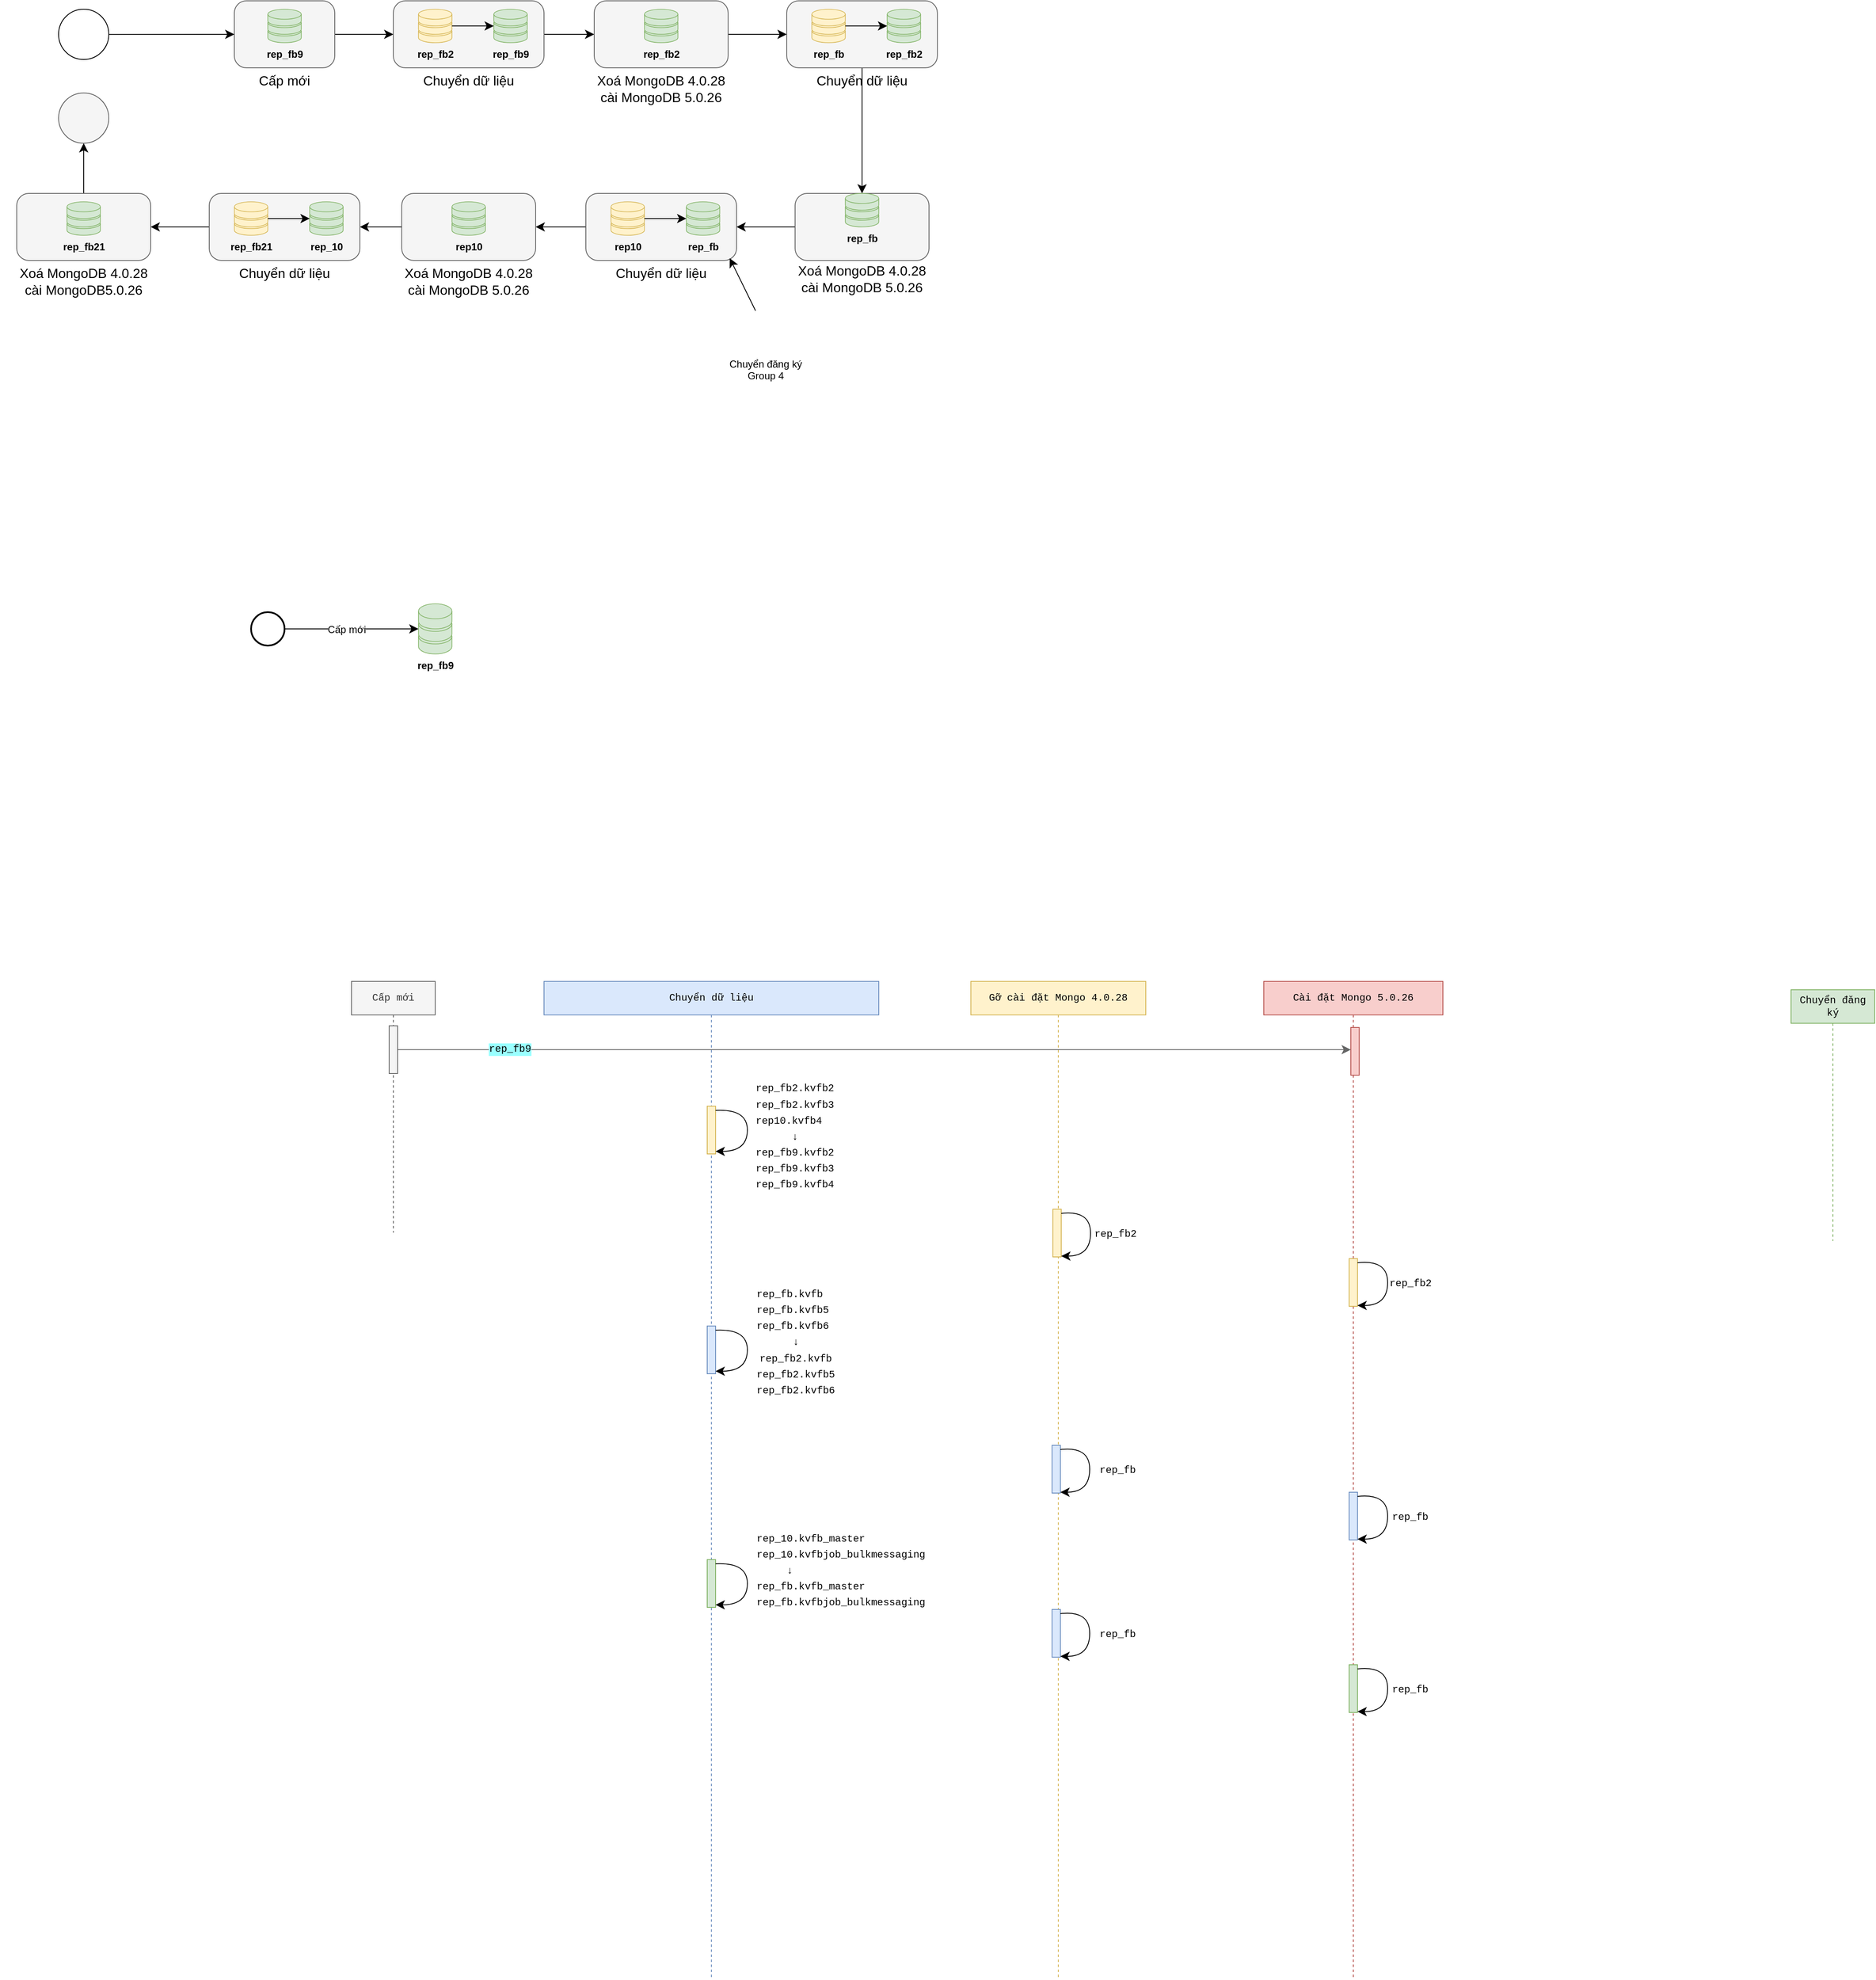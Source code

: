 <mxfile version="24.7.6">
  <diagram name="Page-1" id="ix5Zt33PAQwgsV7Q0Ln3">
    <mxGraphModel dx="3624" dy="2031" grid="1" gridSize="10" guides="1" tooltips="1" connect="1" arrows="1" fold="1" page="0" pageScale="1" pageWidth="850" pageHeight="1100" math="0" shadow="0">
      <root>
        <mxCell id="0" />
        <mxCell id="1" parent="0" />
        <mxCell id="bPqM1AxZNPVaJdWIuvIf-102" style="edgeStyle=none;curved=1;rounded=0;orthogonalLoop=1;jettySize=auto;html=1;fontSize=12;startSize=8;endSize=8;" edge="1" parent="1" source="bPqM1AxZNPVaJdWIuvIf-97" target="bPqM1AxZNPVaJdWIuvIf-99">
          <mxGeometry relative="1" as="geometry" />
        </mxCell>
        <mxCell id="bPqM1AxZNPVaJdWIuvIf-97" value="" style="rounded=1;whiteSpace=wrap;html=1;arcSize=18;fillColor=#f5f5f5;fontColor=#333333;strokeColor=#666666;" vertex="1" parent="1">
          <mxGeometry x="-1470" y="-1060" width="120" height="80" as="geometry" />
        </mxCell>
        <mxCell id="bPqM1AxZNPVaJdWIuvIf-3" value="Cấp mới" style="shape=umlLifeline;perimeter=lifelinePerimeter;whiteSpace=wrap;html=1;container=1;dropTarget=0;collapsible=0;recursiveResize=0;outlineConnect=0;portConstraint=eastwest;newEdgeStyle={&quot;edgeStyle&quot;:&quot;elbowEdgeStyle&quot;,&quot;elbow&quot;:&quot;vertical&quot;,&quot;curved&quot;:0,&quot;rounded&quot;:0};fillColor=#f5f5f5;fontColor=#333333;strokeColor=#666666;fontFamily=Courier New;" vertex="1" parent="1">
          <mxGeometry x="-1330" y="111" width="100" height="300" as="geometry" />
        </mxCell>
        <mxCell id="bPqM1AxZNPVaJdWIuvIf-35" value="" style="html=1;points=[[0,0,0,0,5],[0,1,0,0,-5],[1,0,0,0,5],[1,1,0,0,-5]];perimeter=orthogonalPerimeter;outlineConnect=0;targetShapes=umlLifeline;portConstraint=eastwest;newEdgeStyle={&quot;curved&quot;:0,&quot;rounded&quot;:0};fillColor=#f5f5f5;fontColor=#333333;strokeColor=#666666;fontFamily=Courier New;" vertex="1" parent="bPqM1AxZNPVaJdWIuvIf-3">
          <mxGeometry x="45" y="53" width="10" height="57" as="geometry" />
        </mxCell>
        <mxCell id="bPqM1AxZNPVaJdWIuvIf-4" value="Chuyển dữ liệu" style="shape=umlLifeline;perimeter=lifelinePerimeter;whiteSpace=wrap;html=1;container=1;dropTarget=0;collapsible=0;recursiveResize=0;outlineConnect=0;portConstraint=eastwest;newEdgeStyle={&quot;edgeStyle&quot;:&quot;elbowEdgeStyle&quot;,&quot;elbow&quot;:&quot;vertical&quot;,&quot;curved&quot;:0,&quot;rounded&quot;:0};fillColor=#dae8fc;strokeColor=#6c8ebf;fontFamily=Courier New;" vertex="1" parent="1">
          <mxGeometry x="-1100" y="111" width="400" height="1189" as="geometry" />
        </mxCell>
        <mxCell id="bPqM1AxZNPVaJdWIuvIf-37" value="" style="html=1;points=[[0,0,0,0,5],[0,1,0,0,-5],[1,0,0,0,5],[1,1,0,0,-5]];perimeter=orthogonalPerimeter;outlineConnect=0;targetShapes=umlLifeline;portConstraint=eastwest;newEdgeStyle={&quot;curved&quot;:0,&quot;rounded&quot;:0};fillColor=#fff2cc;strokeColor=#d6b656;fontFamily=Courier New;" vertex="1" parent="bPqM1AxZNPVaJdWIuvIf-4">
          <mxGeometry x="195" y="149" width="10" height="57" as="geometry" />
        </mxCell>
        <mxCell id="bPqM1AxZNPVaJdWIuvIf-38" value="" style="endArrow=classic;html=1;rounded=0;fontSize=12;startSize=8;endSize=8;curved=1;exitX=1;exitY=0;exitDx=0;exitDy=5;exitPerimeter=0;fontFamily=Courier New;" edge="1" parent="bPqM1AxZNPVaJdWIuvIf-4" source="bPqM1AxZNPVaJdWIuvIf-37" target="bPqM1AxZNPVaJdWIuvIf-37">
          <mxGeometry width="50" height="50" relative="1" as="geometry">
            <mxPoint x="283" y="233" as="sourcePoint" />
            <mxPoint x="333" y="183" as="targetPoint" />
            <Array as="points">
              <mxPoint x="243" y="203" />
            </Array>
          </mxGeometry>
        </mxCell>
        <mxCell id="bPqM1AxZNPVaJdWIuvIf-20" value="&lt;font style=&quot;font-size: 12px;&quot;&gt;rep_fb2.kvfb2 rep_fb2.kvfb3&lt;/font&gt;&lt;div&gt;&lt;font style=&quot;font-size: 12px;&quot;&gt;rep10.kvfb4&lt;/font&gt;&lt;/div&gt;&lt;div style=&quot;text-align: center;&quot;&gt;&lt;font style=&quot;&quot;&gt;&lt;span style=&quot;font-size: 12px;&quot;&gt;↓&lt;/span&gt;&lt;br&gt;&lt;/font&gt;&lt;/div&gt;&lt;div style=&quot;text-align: center;&quot;&gt;&lt;span style=&quot;font-size: 12px;&quot;&gt;rep_fb9.kvfb2&lt;br&gt;rep_fb9.kvfb3&lt;br&gt;rep_fb9.kvfb4&lt;/span&gt;&lt;/div&gt;" style="text;html=1;align=left;verticalAlign=middle;whiteSpace=wrap;rounded=0;fontSize=16;fontFamily=Courier New;" vertex="1" parent="bPqM1AxZNPVaJdWIuvIf-4">
          <mxGeometry x="251.25" y="139" width="76.5" height="92" as="geometry" />
        </mxCell>
        <mxCell id="bPqM1AxZNPVaJdWIuvIf-43" value="" style="html=1;points=[[0,0,0,0,5],[0,1,0,0,-5],[1,0,0,0,5],[1,1,0,0,-5]];perimeter=orthogonalPerimeter;outlineConnect=0;targetShapes=umlLifeline;portConstraint=eastwest;newEdgeStyle={&quot;curved&quot;:0,&quot;rounded&quot;:0};fillColor=#dae8fc;strokeColor=#6c8ebf;fontFamily=Courier New;" vertex="1" parent="bPqM1AxZNPVaJdWIuvIf-4">
          <mxGeometry x="195" y="411.5" width="10" height="57" as="geometry" />
        </mxCell>
        <mxCell id="bPqM1AxZNPVaJdWIuvIf-44" value="" style="endArrow=classic;html=1;rounded=0;fontSize=12;startSize=8;endSize=8;curved=1;exitX=1;exitY=0;exitDx=0;exitDy=5;exitPerimeter=0;fontFamily=Courier New;" edge="1" parent="bPqM1AxZNPVaJdWIuvIf-4" source="bPqM1AxZNPVaJdWIuvIf-43" target="bPqM1AxZNPVaJdWIuvIf-43">
          <mxGeometry width="50" height="50" relative="1" as="geometry">
            <mxPoint x="283" y="495.5" as="sourcePoint" />
            <mxPoint x="333" y="445.5" as="targetPoint" />
            <Array as="points">
              <mxPoint x="243" y="465.5" />
            </Array>
          </mxGeometry>
        </mxCell>
        <mxCell id="bPqM1AxZNPVaJdWIuvIf-47" value="&lt;font style=&quot;font-size: 12px;&quot;&gt;rep_fb.kvfb rep_fb.kvfb5&lt;/font&gt;&lt;div&gt;&lt;font style=&quot;font-size: 12px;&quot;&gt;rep_fb.kvfb6&lt;/font&gt;&lt;/div&gt;&lt;div style=&quot;text-align: center;&quot;&gt;&lt;font style=&quot;&quot;&gt;&lt;span style=&quot;font-size: 12px;&quot;&gt;↓&lt;/span&gt;&lt;br&gt;&lt;/font&gt;&lt;/div&gt;&lt;div style=&quot;text-align: center;&quot;&gt;&lt;span style=&quot;font-size: 12px;&quot;&gt;rep_fb2.kvfb&lt;/span&gt;&lt;/div&gt;&lt;div style=&quot;text-align: center;&quot;&gt;&lt;span style=&quot;font-size: 12px;&quot;&gt;rep_fb2.kvfb5&lt;/span&gt;&lt;/div&gt;&lt;div style=&quot;text-align: center;&quot;&gt;&lt;span style=&quot;font-size: 12px;&quot;&gt;rep_fb2.kvfb6&lt;br&gt;&lt;br&gt;&lt;/span&gt;&lt;/div&gt;" style="text;html=1;align=left;verticalAlign=middle;whiteSpace=wrap;rounded=0;fontSize=16;fontFamily=Courier New;" vertex="1" parent="bPqM1AxZNPVaJdWIuvIf-4">
          <mxGeometry x="252" y="394" width="76.5" height="92" as="geometry" />
        </mxCell>
        <mxCell id="bPqM1AxZNPVaJdWIuvIf-54" value="" style="html=1;points=[[0,0,0,0,5],[0,1,0,0,-5],[1,0,0,0,5],[1,1,0,0,-5]];perimeter=orthogonalPerimeter;outlineConnect=0;targetShapes=umlLifeline;portConstraint=eastwest;newEdgeStyle={&quot;curved&quot;:0,&quot;rounded&quot;:0};fillColor=#d5e8d4;strokeColor=#82b366;fontFamily=Courier New;" vertex="1" parent="bPqM1AxZNPVaJdWIuvIf-4">
          <mxGeometry x="195" y="690.5" width="10" height="57" as="geometry" />
        </mxCell>
        <mxCell id="bPqM1AxZNPVaJdWIuvIf-55" value="" style="endArrow=classic;html=1;rounded=0;fontSize=12;startSize=8;endSize=8;curved=1;exitX=1;exitY=0;exitDx=0;exitDy=5;exitPerimeter=0;fontFamily=Courier New;" edge="1" parent="bPqM1AxZNPVaJdWIuvIf-4" source="bPqM1AxZNPVaJdWIuvIf-54" target="bPqM1AxZNPVaJdWIuvIf-54">
          <mxGeometry width="50" height="50" relative="1" as="geometry">
            <mxPoint x="283" y="774.5" as="sourcePoint" />
            <mxPoint x="333" y="724.5" as="targetPoint" />
            <Array as="points">
              <mxPoint x="243" y="744.5" />
            </Array>
          </mxGeometry>
        </mxCell>
        <mxCell id="bPqM1AxZNPVaJdWIuvIf-56" value="&lt;font style=&quot;font-size: 12px;&quot;&gt;rep_10.kvfb_master rep_10.kvfbjob_bulkmessaging&lt;/font&gt;&lt;div&gt;&lt;font style=&quot;font-size: 12px;&quot;&gt;&lt;span style=&quot;background-color: initial;&quot;&gt;&amp;nbsp; &amp;nbsp; &amp;nbsp;↓&lt;/span&gt;&lt;br&gt;&lt;/font&gt;&lt;span style=&quot;font-size: 12px;&quot;&gt;rep_fb.kvfb_master rep_fb.kvfbjob_bulkmessaging&lt;/span&gt;&lt;/div&gt;" style="text;html=1;align=left;verticalAlign=middle;whiteSpace=wrap;rounded=0;fontSize=16;fontFamily=Courier New;" vertex="1" parent="bPqM1AxZNPVaJdWIuvIf-4">
          <mxGeometry x="252" y="640" width="231" height="125" as="geometry" />
        </mxCell>
        <mxCell id="bPqM1AxZNPVaJdWIuvIf-12" value="Cài đặt Mongo 5.0.26" style="shape=umlLifeline;perimeter=lifelinePerimeter;whiteSpace=wrap;html=1;container=1;dropTarget=0;collapsible=0;recursiveResize=0;outlineConnect=0;portConstraint=eastwest;newEdgeStyle={&quot;edgeStyle&quot;:&quot;elbowEdgeStyle&quot;,&quot;elbow&quot;:&quot;vertical&quot;,&quot;curved&quot;:0,&quot;rounded&quot;:0};fillColor=#f8cecc;strokeColor=#b85450;fontFamily=Courier New;" vertex="1" parent="1">
          <mxGeometry x="-240" y="111" width="214" height="1189" as="geometry" />
        </mxCell>
        <mxCell id="bPqM1AxZNPVaJdWIuvIf-36" value="" style="html=1;points=[[0,0,0,0,5],[0,1,0,0,-5],[1,0,0,0,5],[1,1,0,0,-5]];perimeter=orthogonalPerimeter;outlineConnect=0;targetShapes=umlLifeline;portConstraint=eastwest;newEdgeStyle={&quot;curved&quot;:0,&quot;rounded&quot;:0};fillColor=#f8cecc;strokeColor=#b85450;fontFamily=Courier New;" vertex="1" parent="bPqM1AxZNPVaJdWIuvIf-12">
          <mxGeometry x="104" y="55" width="10" height="57" as="geometry" />
        </mxCell>
        <mxCell id="bPqM1AxZNPVaJdWIuvIf-41" value="" style="html=1;points=[[0,0,0,0,5],[0,1,0,0,-5],[1,0,0,0,5],[1,1,0,0,-5]];perimeter=orthogonalPerimeter;outlineConnect=0;targetShapes=umlLifeline;portConstraint=eastwest;newEdgeStyle={&quot;curved&quot;:0,&quot;rounded&quot;:0};fillColor=#fff2cc;strokeColor=#d6b656;fontFamily=Courier New;" vertex="1" parent="bPqM1AxZNPVaJdWIuvIf-12">
          <mxGeometry x="102" y="331" width="10" height="57" as="geometry" />
        </mxCell>
        <mxCell id="bPqM1AxZNPVaJdWIuvIf-42" value="" style="endArrow=classic;html=1;rounded=0;fontSize=12;startSize=8;endSize=8;curved=1;exitX=1;exitY=0;exitDx=0;exitDy=5;exitPerimeter=0;fontFamily=Courier New;" edge="1" parent="bPqM1AxZNPVaJdWIuvIf-12" source="bPqM1AxZNPVaJdWIuvIf-41" target="bPqM1AxZNPVaJdWIuvIf-41">
          <mxGeometry width="50" height="50" relative="1" as="geometry">
            <mxPoint x="226" y="426.5" as="sourcePoint" />
            <mxPoint x="276" y="376.5" as="targetPoint" />
            <Array as="points">
              <mxPoint x="148" y="387" />
            </Array>
          </mxGeometry>
        </mxCell>
        <mxCell id="bPqM1AxZNPVaJdWIuvIf-27" value="&lt;font style=&quot;font-size: 12px;&quot;&gt;rep_fb2&lt;span style=&quot;color: rgba(0, 0, 0, 0); font-size: 0px; text-align: start; text-wrap: nowrap;&quot;&gt;%3CmxGraphModel%3E%3Croot%3E%3CmxCell%20id%3D%220%22%2F%3E%3CmxCell%20id%3D%221%22%20parent%3D%220%22%2F%3E%3CmxCell%20id%3D%222%22%20value%3D%22G%E1%BB%A1%20c%C3%A0i%20%C4%91%E1%BA%B7t%20Mongo%204.0.28%22%20style%3D%22shape%3DumlLifeline%3Bperimeter%3DlifelinePerimeter%3BwhiteSpace%3Dwrap%3Bhtml%3D1%3Bcontainer%3D1%3BdropTarget%3D0%3Bcollapsible%3D0%3BrecursiveResize%3D0%3BoutlineConnect%3D0%3BportConstraint%3Deastwest%3BnewEdgeStyle%3D%7B%26quot%3BedgeStyle%26quot%3B%3A%26quot%3BelbowEdgeStyle%26quot%3B%2C%26quot%3Belbow%26quot%3B%3A%26quot%3Bvertical%26quot%3B%2C%26quot%3Bcurved%26quot%3B%3A0%2C%26quot%3Brounded%26quot%3B%3A0%7D%3B%22%20vertex%3D%221%22%20parent%3D%221%22%3E%3CmxGeometry%20x%3D%22-703%22%20y%3D%22115%22%20width%3D%22100%22%20height%3D%22300%22%20as%3D%22geometry%22%2F%3E%3C%2FmxCell%3E%3C%2Froot%3E%3C%2FmxGraphModel%3E&lt;/span&gt;&amp;nbsp;&lt;/font&gt;" style="text;html=1;align=center;verticalAlign=middle;whiteSpace=wrap;rounded=0;fontSize=16;fontFamily=Courier New;" vertex="1" parent="bPqM1AxZNPVaJdWIuvIf-12">
          <mxGeometry x="152" y="344.5" width="54" height="30" as="geometry" />
        </mxCell>
        <mxCell id="bPqM1AxZNPVaJdWIuvIf-51" value="" style="html=1;points=[[0,0,0,0,5],[0,1,0,0,-5],[1,0,0,0,5],[1,1,0,0,-5]];perimeter=orthogonalPerimeter;outlineConnect=0;targetShapes=umlLifeline;portConstraint=eastwest;newEdgeStyle={&quot;curved&quot;:0,&quot;rounded&quot;:0};fillColor=#dae8fc;strokeColor=#6c8ebf;fontFamily=Courier New;" vertex="1" parent="bPqM1AxZNPVaJdWIuvIf-12">
          <mxGeometry x="102" y="610" width="10" height="57" as="geometry" />
        </mxCell>
        <mxCell id="bPqM1AxZNPVaJdWIuvIf-52" value="" style="endArrow=classic;html=1;rounded=0;fontSize=12;startSize=8;endSize=8;curved=1;exitX=1;exitY=0;exitDx=0;exitDy=5;exitPerimeter=0;fontFamily=Courier New;" edge="1" parent="bPqM1AxZNPVaJdWIuvIf-12" source="bPqM1AxZNPVaJdWIuvIf-51" target="bPqM1AxZNPVaJdWIuvIf-51">
          <mxGeometry width="50" height="50" relative="1" as="geometry">
            <mxPoint x="226" y="705.5" as="sourcePoint" />
            <mxPoint x="276" y="655.5" as="targetPoint" />
            <Array as="points">
              <mxPoint x="148" y="666" />
            </Array>
          </mxGeometry>
        </mxCell>
        <mxCell id="bPqM1AxZNPVaJdWIuvIf-53" value="&lt;font style=&quot;font-size: 12px;&quot;&gt;rep_fb&lt;span style=&quot;color: rgba(0, 0, 0, 0); font-size: 0px; text-align: start; text-wrap: nowrap;&quot;&gt;%3CmxGraphModel%3E%3Croot%3E%3CmxCell%20id%3D%220%22%2F%3E%3CmxCell%20id%3D%221%22%20parent%3D%220%22%2F%3E%3CmxCell%20id%3D%222%22%20value%3D%22G%E1%BB%A1%20c%C3%A0i%20%C4%91%E1%BA%B7t%20Mongo%204.0.28%22%20style%3D%22shape%3DumlLifeline%3Bperimeter%3DlifelinePerimeter%3BwhiteSpace%3Dwrap%3Bhtml%3D1%3Bcontainer%3D1%3BdropTarget%3D0%3Bcollapsible%3D0%3BrecursiveResize%3D0%3BoutlineConnect%3D0%3BportConstraint%3Deastwest%3BnewEdgeStyle%3D%7B%26quot%3BedgeStyle%26quot%3B%3A%26quot%3BelbowEdgeStyle%26quot%3B%2C%26quot%3Belbow%26quot%3B%3A%26quot%3Bvertical%26quot%3B%2C%26quot%3Bcurved%26quot%3B%3A0%2C%26quot%3Brounded%26quot%3B%3A0%7D%3B%22%20vertex%3D%221%22%20parent%3D%221%22%3E%3CmxGeometry%20x%3D%22-703%22%20y%3D%22115%22%20width%3D%22100%22%20height%3D%22300%22%20as%3D%22geometry%22%2F%3E%3C%2FmxCell%3E%3C%2Froot%3E%3C%2FmxGraphModel%&lt;/span&gt;&lt;/font&gt;" style="text;html=1;align=center;verticalAlign=middle;whiteSpace=wrap;rounded=0;fontSize=16;fontFamily=Courier New;" vertex="1" parent="bPqM1AxZNPVaJdWIuvIf-12">
          <mxGeometry x="148" y="623.5" width="54" height="30" as="geometry" />
        </mxCell>
        <mxCell id="bPqM1AxZNPVaJdWIuvIf-57" value="" style="html=1;points=[[0,0,0,0,5],[0,1,0,0,-5],[1,0,0,0,5],[1,1,0,0,-5]];perimeter=orthogonalPerimeter;outlineConnect=0;targetShapes=umlLifeline;portConstraint=eastwest;newEdgeStyle={&quot;curved&quot;:0,&quot;rounded&quot;:0};fillColor=#d5e8d4;strokeColor=#82b366;fontFamily=Courier New;" vertex="1" parent="bPqM1AxZNPVaJdWIuvIf-12">
          <mxGeometry x="102" y="816" width="10" height="57" as="geometry" />
        </mxCell>
        <mxCell id="bPqM1AxZNPVaJdWIuvIf-58" value="" style="endArrow=classic;html=1;rounded=0;fontSize=12;startSize=8;endSize=8;curved=1;exitX=1;exitY=0;exitDx=0;exitDy=5;exitPerimeter=0;fontFamily=Courier New;" edge="1" parent="bPqM1AxZNPVaJdWIuvIf-12" source="bPqM1AxZNPVaJdWIuvIf-57" target="bPqM1AxZNPVaJdWIuvIf-57">
          <mxGeometry width="50" height="50" relative="1" as="geometry">
            <mxPoint x="226" y="911.5" as="sourcePoint" />
            <mxPoint x="276" y="861.5" as="targetPoint" />
            <Array as="points">
              <mxPoint x="148" y="872" />
            </Array>
          </mxGeometry>
        </mxCell>
        <mxCell id="bPqM1AxZNPVaJdWIuvIf-59" value="&lt;font style=&quot;font-size: 12px;&quot;&gt;rep_fb&lt;span style=&quot;color: rgba(0, 0, 0, 0); font-size: 0px; text-align: start; text-wrap: nowrap;&quot;&gt;%3CmxGraphModel%3E%3Croot%3E%3CmxCell%20id%3D%220%22%2F%3E%3CmxCell%20id%3D%221%22%20parent%3D%220%22%2F%3E%3CmxCell%20id%3D%222%22%20value%3D%22G%E1%BB%A1%20c%C3%A0i%20%C4%91%E1%BA%B7t%20Mongo%204.0.28%22%20style%3D%22shape%3DumlLifeline%3Bperimeter%3DlifelinePerimeter%3BwhiteSpace%3Dwrap%3Bhtml%3D1%3Bcontainer%3D1%3BdropTarget%3D0%3Bcollapsible%3D0%3BrecursiveResize%3D0%3BoutlineConnect%3D0%3BportConstraint%3Deastwest%3BnewEdgeStyle%3D%7B%26quot%3BedgeStyle%26quot%3B%3A%26quot%3BelbowEdgeStyle%26quot%3B%2C%26quot%3Belbow%26quot%3B%3A%26quot%3Bvertical%26quot%3B%2C%26quot%3Bcurved%26quot%3B%3A0%2C%26quot%3Brounded%26quot%3B%3A0%7D%3B%22%20vertex%3D%221%22%20parent%3D%221%22%3E%3CmxGeometry%20x%3D%22-703%22%20y%3D%22115%22%20width%3D%22100%22%20height%3D%22300%22%20as%3D%22geometry%22%2F%3E%3C%2FmxCell%3E%3C%2Froot%3E%3C%2FmxGraphModel%&lt;/span&gt;&lt;/font&gt;" style="text;html=1;align=center;verticalAlign=middle;whiteSpace=wrap;rounded=0;fontSize=16;fontFamily=Courier New;" vertex="1" parent="bPqM1AxZNPVaJdWIuvIf-12">
          <mxGeometry x="148" y="829.5" width="54" height="30" as="geometry" />
        </mxCell>
        <mxCell id="bPqM1AxZNPVaJdWIuvIf-13" value="Gỡ cài đặt Mongo 4.0.28" style="shape=umlLifeline;perimeter=lifelinePerimeter;whiteSpace=wrap;html=1;container=1;dropTarget=0;collapsible=0;recursiveResize=0;outlineConnect=0;portConstraint=eastwest;newEdgeStyle={&quot;edgeStyle&quot;:&quot;elbowEdgeStyle&quot;,&quot;elbow&quot;:&quot;vertical&quot;,&quot;curved&quot;:0,&quot;rounded&quot;:0};fillColor=#fff2cc;strokeColor=#d6b656;fontFamily=Courier New;" vertex="1" parent="1">
          <mxGeometry x="-590" y="111" width="209" height="1191" as="geometry" />
        </mxCell>
        <mxCell id="bPqM1AxZNPVaJdWIuvIf-39" value="" style="html=1;points=[[0,0,0,0,5],[0,1,0,0,-5],[1,0,0,0,5],[1,1,0,0,-5]];perimeter=orthogonalPerimeter;outlineConnect=0;targetShapes=umlLifeline;portConstraint=eastwest;newEdgeStyle={&quot;curved&quot;:0,&quot;rounded&quot;:0};fillColor=#fff2cc;strokeColor=#d6b656;fontFamily=Courier New;" vertex="1" parent="bPqM1AxZNPVaJdWIuvIf-13">
          <mxGeometry x="98" y="272" width="10" height="57" as="geometry" />
        </mxCell>
        <mxCell id="bPqM1AxZNPVaJdWIuvIf-40" value="" style="endArrow=classic;html=1;rounded=0;fontSize=12;startSize=8;endSize=8;curved=1;exitX=1;exitY=0;exitDx=0;exitDy=5;exitPerimeter=0;fontFamily=Courier New;" edge="1" parent="bPqM1AxZNPVaJdWIuvIf-13" source="bPqM1AxZNPVaJdWIuvIf-39" target="bPqM1AxZNPVaJdWIuvIf-39">
          <mxGeometry width="50" height="50" relative="1" as="geometry">
            <mxPoint x="222" y="367.5" as="sourcePoint" />
            <mxPoint x="272" y="317.5" as="targetPoint" />
            <Array as="points">
              <mxPoint x="143" y="328" />
            </Array>
          </mxGeometry>
        </mxCell>
        <mxCell id="bPqM1AxZNPVaJdWIuvIf-24" value="&lt;font style=&quot;font-size: 12px;&quot;&gt;rep_fb2&lt;span style=&quot;color: rgba(0, 0, 0, 0); font-size: 0px; text-align: start; text-wrap: nowrap;&quot;&gt;%3CmxGraphModel%3E%3Croot%3E%3CmxCell%20id%3D%220%22%2F%3E%3CmxCell%20id%3D%221%22%20parent%3D%220%22%2F%3E%3CmxCell%20id%3D%222%22%20value%3D%22G%E1%BB%A1%20c%C3%A0i%20%C4%91%E1%BA%B7t%20Mongo%204.0.28%22%20style%3D%22shape%3DumlLifeline%3Bperimeter%3DlifelinePerimeter%3BwhiteSpace%3Dwrap%3Bhtml%3D1%3Bcontainer%3D1%3BdropTarget%3D0%3Bcollapsible%3D0%3BrecursiveResize%3D0%3BoutlineConnect%3D0%3BportConstraint%3Deastwest%3BnewEdgeStyle%3D%7B%26quot%3BedgeStyle%26quot%3B%3A%26quot%3BelbowEdgeStyle%26quot%3B%2C%26quot%3Belbow%26quot%3B%3A%26quot%3Bvertical%26quot%3B%2C%26quot%3Bcurved%26quot%3B%3A0%2C%26quot%3Brounded%26quot%3B%3A0%7D%3B%22%20vertex%3D%221%22%20parent%3D%221%22%3E%3CmxGeometry%20x%3D%22-703%22%20y%3D%22115%22%20width%3D%22100%22%20height%3D%22300%22%20as%3D%22geometry%22%2F%3E%3C%2FmxCell%3E%3C%2Froot%3E%3C%2FmxGraphModel%3E&lt;/span&gt;&amp;nbsp;&lt;/font&gt;" style="text;html=1;align=center;verticalAlign=middle;whiteSpace=wrap;rounded=0;fontSize=16;fontFamily=Courier New;" vertex="1" parent="bPqM1AxZNPVaJdWIuvIf-13">
          <mxGeometry x="143" y="285.5" width="67" height="30" as="geometry" />
        </mxCell>
        <mxCell id="bPqM1AxZNPVaJdWIuvIf-48" value="" style="html=1;points=[[0,0,0,0,5],[0,1,0,0,-5],[1,0,0,0,5],[1,1,0,0,-5]];perimeter=orthogonalPerimeter;outlineConnect=0;targetShapes=umlLifeline;portConstraint=eastwest;newEdgeStyle={&quot;curved&quot;:0,&quot;rounded&quot;:0};fillColor=#dae8fc;strokeColor=#6c8ebf;fontFamily=Courier New;" vertex="1" parent="bPqM1AxZNPVaJdWIuvIf-13">
          <mxGeometry x="97" y="554" width="10" height="57" as="geometry" />
        </mxCell>
        <mxCell id="bPqM1AxZNPVaJdWIuvIf-49" value="" style="endArrow=classic;html=1;rounded=0;fontSize=12;startSize=8;endSize=8;curved=1;exitX=1;exitY=0;exitDx=0;exitDy=5;exitPerimeter=0;fontFamily=Courier New;" edge="1" parent="bPqM1AxZNPVaJdWIuvIf-13" source="bPqM1AxZNPVaJdWIuvIf-48" target="bPqM1AxZNPVaJdWIuvIf-48">
          <mxGeometry width="50" height="50" relative="1" as="geometry">
            <mxPoint x="221" y="649.5" as="sourcePoint" />
            <mxPoint x="271" y="599.5" as="targetPoint" />
            <Array as="points">
              <mxPoint x="142" y="610" />
            </Array>
          </mxGeometry>
        </mxCell>
        <mxCell id="bPqM1AxZNPVaJdWIuvIf-50" value="&lt;font style=&quot;font-size: 12px;&quot;&gt;rep_fb&lt;span style=&quot;color: rgba(0, 0, 0, 0); font-size: 0px; text-align: start; text-wrap: nowrap;&quot;&gt;%3CmxGraphModel%3E%3Croot%3E%3CmxCell%20id%3D%220%22%2F%3E%3CmxCell%20id%3D%221%22%20parent%3D%220%22%2F%3E%3CmxCell%20id%3D%222%22%20value%3D%22G%E1%BB%A1%20c%C3%A0i%20%C4%91%E1%BA%B7t%20Mongo%204.0.28%22%20style%3D%22shape%3DumlLifeline%3Bperimeter%3DlifelinePerimeter%3BwhiteSpace%3Dwrap%3Bhtml%3D1%3Bcontainer%3D1%3BdropTarget%3D0%3Bcollapsible%3D0%3BrecursiveResize%3D0%3BoutlineConnect%3D0%3BportConstraint%3Deastwest%3BnewEdgeStyle%3D%7B%26quot%3BedgeStyle%26quot%3B%3A%26quot%3BelbowEdgeStyle%26quot%3B%2C%26quot%3Belbow%26quot%3B%3A%26quot%3Bvertical%26quot%3B%2C%26quot%3Bcurved%26quot%3B%3A0%2C%26quot%3Brounded%26quot%3B%3A0%7D%3B%22%20vertex%3D%221%22%20parent%3D%221%22%3E%3CmxGeometry%20x%3D%22-703%22%20y%3D%22115%22%20width%3D%22100%22%20height%3D%22300%22%20as%3D%22geometry%22%2F%3E%3C%2FmxCell%3E%3C%2Froot%3E%3C%2FmxGraphModel%3&lt;/span&gt;&lt;/font&gt;" style="text;html=1;align=center;verticalAlign=middle;whiteSpace=wrap;rounded=0;fontSize=16;fontFamily=Courier New;" vertex="1" parent="bPqM1AxZNPVaJdWIuvIf-13">
          <mxGeometry x="142" y="567.5" width="67" height="30" as="geometry" />
        </mxCell>
        <mxCell id="bPqM1AxZNPVaJdWIuvIf-71" value="" style="html=1;points=[[0,0,0,0,5],[0,1,0,0,-5],[1,0,0,0,5],[1,1,0,0,-5]];perimeter=orthogonalPerimeter;outlineConnect=0;targetShapes=umlLifeline;portConstraint=eastwest;newEdgeStyle={&quot;curved&quot;:0,&quot;rounded&quot;:0};fillColor=#dae8fc;strokeColor=#6c8ebf;fontFamily=Courier New;" vertex="1" parent="bPqM1AxZNPVaJdWIuvIf-13">
          <mxGeometry x="97" y="750" width="10" height="57" as="geometry" />
        </mxCell>
        <mxCell id="bPqM1AxZNPVaJdWIuvIf-72" value="" style="endArrow=classic;html=1;rounded=0;fontSize=12;startSize=8;endSize=8;curved=1;exitX=1;exitY=0;exitDx=0;exitDy=5;exitPerimeter=0;fontFamily=Courier New;" edge="1" parent="bPqM1AxZNPVaJdWIuvIf-13" source="bPqM1AxZNPVaJdWIuvIf-71" target="bPqM1AxZNPVaJdWIuvIf-71">
          <mxGeometry width="50" height="50" relative="1" as="geometry">
            <mxPoint x="221" y="845.5" as="sourcePoint" />
            <mxPoint x="271" y="795.5" as="targetPoint" />
            <Array as="points">
              <mxPoint x="142" y="806" />
            </Array>
          </mxGeometry>
        </mxCell>
        <mxCell id="bPqM1AxZNPVaJdWIuvIf-73" value="&lt;font style=&quot;font-size: 12px;&quot;&gt;rep_fb&lt;span style=&quot;color: rgba(0, 0, 0, 0); font-size: 0px; text-align: start; text-wrap: nowrap;&quot;&gt;%3CmxGraphModel%3E%3Croot%3E%3CmxCell%20id%3D%220%22%2F%3E%3CmxCell%20id%3D%221%22%20parent%3D%220%22%2F%3E%3CmxCell%20id%3D%222%22%20value%3D%22G%E1%BB%A1%20c%C3%A0i%20%C4%91%E1%BA%B7t%20Mongo%204.0.28%22%20style%3D%22shape%3DumlLifeline%3Bperimeter%3DlifelinePerimeter%3BwhiteSpace%3Dwrap%3Bhtml%3D1%3Bcontainer%3D1%3BdropTarget%3D0%3Bcollapsible%3D0%3BrecursiveResize%3D0%3BoutlineConnect%3D0%3BportConstraint%3Deastwest%3BnewEdgeStyle%3D%7B%26quot%3BedgeStyle%26quot%3B%3A%26quot%3BelbowEdgeStyle%26quot%3B%2C%26quot%3Belbow%26quot%3B%3A%26quot%3Bvertical%26quot%3B%2C%26quot%3Bcurved%26quot%3B%3A0%2C%26quot%3Brounded%26quot%3B%3A0%7D%3B%22%20vertex%3D%221%22%20parent%3D%221%22%3E%3CmxGeometry%20x%3D%22-703%22%20y%3D%22115%22%20width%3D%22100%22%20height%3D%22300%22%20as%3D%22geometry%22%2F%3E%3C%2FmxCell%3E%3C%2Froot%3E%3C%2FmxGraphModel%3&lt;/span&gt;&lt;/font&gt;" style="text;html=1;align=center;verticalAlign=middle;whiteSpace=wrap;rounded=0;fontSize=16;fontFamily=Courier New;" vertex="1" parent="bPqM1AxZNPVaJdWIuvIf-13">
          <mxGeometry x="142" y="763.5" width="67" height="30" as="geometry" />
        </mxCell>
        <mxCell id="bPqM1AxZNPVaJdWIuvIf-14" value="Chuyển đăng ký" style="shape=umlLifeline;perimeter=lifelinePerimeter;whiteSpace=wrap;html=1;container=1;dropTarget=0;collapsible=0;recursiveResize=0;outlineConnect=0;portConstraint=eastwest;newEdgeStyle={&quot;edgeStyle&quot;:&quot;elbowEdgeStyle&quot;,&quot;elbow&quot;:&quot;vertical&quot;,&quot;curved&quot;:0,&quot;rounded&quot;:0};fillColor=#d5e8d4;strokeColor=#82b366;fontFamily=Courier New;" vertex="1" parent="1">
          <mxGeometry x="390" y="121" width="100" height="300" as="geometry" />
        </mxCell>
        <mxCell id="bPqM1AxZNPVaJdWIuvIf-15" value="" style="endArrow=classic;html=1;rounded=0;fontSize=12;startSize=8;endSize=8;curved=1;fillColor=#f5f5f5;strokeColor=#666666;fontFamily=Courier New;" edge="1" parent="1" source="bPqM1AxZNPVaJdWIuvIf-35" target="bPqM1AxZNPVaJdWIuvIf-36">
          <mxGeometry width="50" height="50" relative="1" as="geometry">
            <mxPoint x="-1201" y="195.003" as="sourcePoint" />
            <mxPoint x="-584" y="193" as="targetPoint" />
          </mxGeometry>
        </mxCell>
        <mxCell id="bPqM1AxZNPVaJdWIuvIf-16" value="rep_fb9" style="edgeLabel;html=1;align=center;verticalAlign=middle;resizable=0;points=[];fontSize=12;labelBackgroundColor=#99FFFF;fontFamily=Courier New;" vertex="1" connectable="0" parent="bPqM1AxZNPVaJdWIuvIf-15">
          <mxGeometry x="-0.771" y="-3" relative="1" as="geometry">
            <mxPoint x="3" y="-4" as="offset" />
          </mxGeometry>
        </mxCell>
        <mxCell id="bPqM1AxZNPVaJdWIuvIf-88" value="&lt;b&gt;rep_fb9&lt;/b&gt;" style="verticalAlign=top;verticalLabelPosition=bottom;labelPosition=center;align=center;html=1;outlineConnect=0;fillColor=#d5e8d4;strokeColor=#82b366;gradientDirection=north;strokeWidth=2;shape=mxgraph.networks.storage;" vertex="1" parent="1">
          <mxGeometry x="-1250" y="-340" width="40" height="60" as="geometry" />
        </mxCell>
        <mxCell id="bPqM1AxZNPVaJdWIuvIf-90" style="edgeStyle=none;curved=1;rounded=0;orthogonalLoop=1;jettySize=auto;html=1;fontSize=12;startSize=8;endSize=8;exitX=1;exitY=0.5;exitDx=0;exitDy=0;exitPerimeter=0;" edge="1" parent="1" source="bPqM1AxZNPVaJdWIuvIf-89" target="bPqM1AxZNPVaJdWIuvIf-88">
          <mxGeometry relative="1" as="geometry">
            <mxPoint x="-1460" y="-310" as="sourcePoint" />
          </mxGeometry>
        </mxCell>
        <mxCell id="bPqM1AxZNPVaJdWIuvIf-92" value="Cấp mới" style="edgeLabel;html=1;align=center;verticalAlign=middle;resizable=0;points=[];fontSize=12;" vertex="1" connectable="0" parent="bPqM1AxZNPVaJdWIuvIf-90">
          <mxGeometry x="-0.082" y="-1" relative="1" as="geometry">
            <mxPoint as="offset" />
          </mxGeometry>
        </mxCell>
        <mxCell id="bPqM1AxZNPVaJdWIuvIf-89" value="" style="strokeWidth=2;html=1;shape=mxgraph.flowchart.start_2;whiteSpace=wrap;" vertex="1" parent="1">
          <mxGeometry x="-1450" y="-330" width="40" height="40" as="geometry" />
        </mxCell>
        <mxCell id="bPqM1AxZNPVaJdWIuvIf-91" value="&lt;b&gt;rep_fb9&lt;/b&gt;" style="verticalAlign=top;verticalLabelPosition=bottom;labelPosition=center;align=center;html=1;outlineConnect=0;gradientDirection=north;strokeWidth=2;shape=mxgraph.networks.storage;fillColor=#d5e8d4;strokeColor=#82b366;" vertex="1" parent="1">
          <mxGeometry x="-1430" y="-1050" width="40" height="40" as="geometry" />
        </mxCell>
        <mxCell id="bPqM1AxZNPVaJdWIuvIf-96" value="" style="edgeStyle=none;curved=1;rounded=0;orthogonalLoop=1;jettySize=auto;html=1;fontSize=12;startSize=8;endSize=8;entryX=0;entryY=0.5;entryDx=0;entryDy=0;" edge="1" parent="1" source="bPqM1AxZNPVaJdWIuvIf-93" target="bPqM1AxZNPVaJdWIuvIf-97">
          <mxGeometry relative="1" as="geometry">
            <mxPoint x="-1470" y="-1030" as="targetPoint" />
          </mxGeometry>
        </mxCell>
        <mxCell id="bPqM1AxZNPVaJdWIuvIf-93" value="" style="ellipse;whiteSpace=wrap;html=1;aspect=fixed;" vertex="1" parent="1">
          <mxGeometry x="-1680" y="-1050" width="60" height="60" as="geometry" />
        </mxCell>
        <mxCell id="bPqM1AxZNPVaJdWIuvIf-98" value="Cấp mới" style="text;html=1;align=center;verticalAlign=middle;whiteSpace=wrap;rounded=0;fontSize=16;" vertex="1" parent="1">
          <mxGeometry x="-1450" y="-980" width="80" height="30" as="geometry" />
        </mxCell>
        <mxCell id="bPqM1AxZNPVaJdWIuvIf-107" style="edgeStyle=none;curved=1;rounded=0;orthogonalLoop=1;jettySize=auto;html=1;entryX=0;entryY=0.5;entryDx=0;entryDy=0;fontSize=12;startSize=8;endSize=8;" edge="1" parent="1" source="bPqM1AxZNPVaJdWIuvIf-99" target="bPqM1AxZNPVaJdWIuvIf-105">
          <mxGeometry relative="1" as="geometry" />
        </mxCell>
        <mxCell id="bPqM1AxZNPVaJdWIuvIf-99" value="" style="rounded=1;whiteSpace=wrap;html=1;arcSize=18;fillColor=#f5f5f5;fontColor=#333333;strokeColor=#666666;" vertex="1" parent="1">
          <mxGeometry x="-1280" y="-1060" width="180" height="80" as="geometry" />
        </mxCell>
        <mxCell id="bPqM1AxZNPVaJdWIuvIf-100" value="&lt;b&gt;rep_fb2&lt;/b&gt;" style="verticalAlign=top;verticalLabelPosition=bottom;labelPosition=center;align=center;html=1;outlineConnect=0;gradientDirection=north;strokeWidth=2;shape=mxgraph.networks.storage;fillColor=#fff2cc;strokeColor=#d6b656;" vertex="1" parent="1">
          <mxGeometry x="-1250" y="-1050" width="40" height="40" as="geometry" />
        </mxCell>
        <mxCell id="bPqM1AxZNPVaJdWIuvIf-101" value="Chuyển dữ liệu" style="text;html=1;align=center;verticalAlign=middle;whiteSpace=wrap;rounded=0;fontSize=16;" vertex="1" parent="1">
          <mxGeometry x="-1255" y="-980" width="130" height="30" as="geometry" />
        </mxCell>
        <mxCell id="bPqM1AxZNPVaJdWIuvIf-103" value="&lt;b&gt;rep_fb9&lt;/b&gt;" style="verticalAlign=top;verticalLabelPosition=bottom;labelPosition=center;align=center;html=1;outlineConnect=0;gradientDirection=north;strokeWidth=2;shape=mxgraph.networks.storage;fillColor=#d5e8d4;strokeColor=#82b366;" vertex="1" parent="1">
          <mxGeometry x="-1160" y="-1050" width="40" height="40" as="geometry" />
        </mxCell>
        <mxCell id="bPqM1AxZNPVaJdWIuvIf-104" style="edgeStyle=none;curved=1;rounded=0;orthogonalLoop=1;jettySize=auto;html=1;entryX=0;entryY=0.5;entryDx=0;entryDy=0;entryPerimeter=0;fontSize=12;startSize=8;endSize=8;" edge="1" parent="1" source="bPqM1AxZNPVaJdWIuvIf-100" target="bPqM1AxZNPVaJdWIuvIf-103">
          <mxGeometry relative="1" as="geometry" />
        </mxCell>
        <mxCell id="bPqM1AxZNPVaJdWIuvIf-124" style="edgeStyle=none;curved=1;rounded=0;orthogonalLoop=1;jettySize=auto;html=1;entryX=0;entryY=0.5;entryDx=0;entryDy=0;fontSize=12;startSize=8;endSize=8;" edge="1" parent="1" source="bPqM1AxZNPVaJdWIuvIf-105" target="bPqM1AxZNPVaJdWIuvIf-119">
          <mxGeometry relative="1" as="geometry" />
        </mxCell>
        <mxCell id="bPqM1AxZNPVaJdWIuvIf-105" value="" style="rounded=1;whiteSpace=wrap;html=1;arcSize=18;fillColor=#f5f5f5;fontColor=#333333;strokeColor=#666666;" vertex="1" parent="1">
          <mxGeometry x="-1040" y="-1060" width="160" height="80" as="geometry" />
        </mxCell>
        <mxCell id="bPqM1AxZNPVaJdWIuvIf-106" value="&lt;b&gt;rep_fb2&lt;/b&gt;" style="verticalAlign=top;verticalLabelPosition=bottom;labelPosition=center;align=center;html=1;outlineConnect=0;gradientDirection=north;strokeWidth=2;shape=mxgraph.networks.storage;fillColor=#d5e8d4;strokeColor=#82b366;" vertex="1" parent="1">
          <mxGeometry x="-980" y="-1050" width="40" height="40" as="geometry" />
        </mxCell>
        <mxCell id="bPqM1AxZNPVaJdWIuvIf-108" value="Xoá MongoDB 4.0.28&lt;div&gt;cài MongoDB 5.0.26&lt;/div&gt;" style="text;html=1;align=center;verticalAlign=middle;whiteSpace=wrap;rounded=0;fontSize=16;" vertex="1" parent="1">
          <mxGeometry x="-1060" y="-970" width="200" height="30" as="geometry" />
        </mxCell>
        <mxCell id="bPqM1AxZNPVaJdWIuvIf-128" style="edgeStyle=none;curved=1;rounded=0;orthogonalLoop=1;jettySize=auto;html=1;entryX=0.5;entryY=0;entryDx=0;entryDy=0;fontSize=12;startSize=8;endSize=8;" edge="1" parent="1" source="bPqM1AxZNPVaJdWIuvIf-119" target="bPqM1AxZNPVaJdWIuvIf-125">
          <mxGeometry relative="1" as="geometry" />
        </mxCell>
        <mxCell id="bPqM1AxZNPVaJdWIuvIf-119" value="" style="rounded=1;whiteSpace=wrap;html=1;arcSize=18;fillColor=#f5f5f5;fontColor=#333333;strokeColor=#666666;" vertex="1" parent="1">
          <mxGeometry x="-810" y="-1060" width="180" height="80" as="geometry" />
        </mxCell>
        <mxCell id="bPqM1AxZNPVaJdWIuvIf-120" value="&lt;b&gt;rep_fb&lt;/b&gt;" style="verticalAlign=top;verticalLabelPosition=bottom;labelPosition=center;align=center;html=1;outlineConnect=0;gradientDirection=north;strokeWidth=2;shape=mxgraph.networks.storage;fillColor=#fff2cc;strokeColor=#d6b656;" vertex="1" parent="1">
          <mxGeometry x="-780" y="-1050" width="40" height="40" as="geometry" />
        </mxCell>
        <mxCell id="bPqM1AxZNPVaJdWIuvIf-121" value="Chuyển dữ liệu" style="text;html=1;align=center;verticalAlign=middle;whiteSpace=wrap;rounded=0;fontSize=16;" vertex="1" parent="1">
          <mxGeometry x="-785" y="-980" width="130" height="30" as="geometry" />
        </mxCell>
        <mxCell id="bPqM1AxZNPVaJdWIuvIf-122" value="&lt;b&gt;rep_fb2&lt;/b&gt;" style="verticalAlign=top;verticalLabelPosition=bottom;labelPosition=center;align=center;html=1;outlineConnect=0;gradientDirection=north;strokeWidth=2;shape=mxgraph.networks.storage;fillColor=#d5e8d4;strokeColor=#82b366;" vertex="1" parent="1">
          <mxGeometry x="-690" y="-1050" width="40" height="40" as="geometry" />
        </mxCell>
        <mxCell id="bPqM1AxZNPVaJdWIuvIf-123" style="edgeStyle=none;curved=1;rounded=0;orthogonalLoop=1;jettySize=auto;html=1;entryX=0;entryY=0.5;entryDx=0;entryDy=0;entryPerimeter=0;fontSize=12;startSize=8;endSize=8;" edge="1" parent="1" source="bPqM1AxZNPVaJdWIuvIf-120" target="bPqM1AxZNPVaJdWIuvIf-122">
          <mxGeometry relative="1" as="geometry" />
        </mxCell>
        <mxCell id="bPqM1AxZNPVaJdWIuvIf-144" style="edgeStyle=none;curved=1;rounded=0;orthogonalLoop=1;jettySize=auto;html=1;fontSize=12;startSize=8;endSize=8;" edge="1" parent="1" source="bPqM1AxZNPVaJdWIuvIf-125" target="bPqM1AxZNPVaJdWIuvIf-139">
          <mxGeometry relative="1" as="geometry" />
        </mxCell>
        <mxCell id="bPqM1AxZNPVaJdWIuvIf-125" value="" style="rounded=1;whiteSpace=wrap;html=1;arcSize=18;fillColor=#f5f5f5;fontColor=#333333;strokeColor=#666666;" vertex="1" parent="1">
          <mxGeometry x="-800" y="-830" width="160" height="80" as="geometry" />
        </mxCell>
        <mxCell id="bPqM1AxZNPVaJdWIuvIf-126" value="&lt;b&gt;rep_fb&lt;/b&gt;" style="verticalAlign=top;verticalLabelPosition=bottom;labelPosition=center;align=center;html=1;outlineConnect=0;gradientDirection=north;strokeWidth=2;shape=mxgraph.networks.storage;fillColor=#d5e8d4;strokeColor=#82b366;" vertex="1" parent="1">
          <mxGeometry x="-740" y="-830" width="40" height="40" as="geometry" />
        </mxCell>
        <mxCell id="bPqM1AxZNPVaJdWIuvIf-127" value="Xoá MongoDB 4.0.28&lt;div&gt;cài MongoDB 5.0.26&lt;/div&gt;" style="text;html=1;align=center;verticalAlign=middle;whiteSpace=wrap;rounded=0;fontSize=16;" vertex="1" parent="1">
          <mxGeometry x="-820" y="-743" width="200" height="30" as="geometry" />
        </mxCell>
        <mxCell id="bPqM1AxZNPVaJdWIuvIf-148" style="edgeStyle=none;curved=1;rounded=0;orthogonalLoop=1;jettySize=auto;html=1;entryX=1;entryY=0.5;entryDx=0;entryDy=0;fontSize=12;startSize=8;endSize=8;" edge="1" parent="1" source="bPqM1AxZNPVaJdWIuvIf-139" target="bPqM1AxZNPVaJdWIuvIf-145">
          <mxGeometry relative="1" as="geometry" />
        </mxCell>
        <mxCell id="bPqM1AxZNPVaJdWIuvIf-139" value="" style="rounded=1;whiteSpace=wrap;html=1;arcSize=18;fillColor=#f5f5f5;fontColor=#333333;strokeColor=#666666;" vertex="1" parent="1">
          <mxGeometry x="-1050" y="-830" width="180" height="80" as="geometry" />
        </mxCell>
        <mxCell id="bPqM1AxZNPVaJdWIuvIf-140" value="&lt;b&gt;rep10&lt;/b&gt;" style="verticalAlign=top;verticalLabelPosition=bottom;labelPosition=center;align=center;html=1;outlineConnect=0;gradientDirection=north;strokeWidth=2;shape=mxgraph.networks.storage;fillColor=#fff2cc;strokeColor=#d6b656;" vertex="1" parent="1">
          <mxGeometry x="-1020" y="-820" width="40" height="40" as="geometry" />
        </mxCell>
        <mxCell id="bPqM1AxZNPVaJdWIuvIf-141" value="Chuyển dữ liệu" style="text;html=1;align=center;verticalAlign=middle;whiteSpace=wrap;rounded=0;fontSize=16;" vertex="1" parent="1">
          <mxGeometry x="-1025" y="-750" width="130" height="30" as="geometry" />
        </mxCell>
        <mxCell id="bPqM1AxZNPVaJdWIuvIf-142" value="&lt;b&gt;rep_fb&lt;/b&gt;" style="verticalAlign=top;verticalLabelPosition=bottom;labelPosition=center;align=center;html=1;outlineConnect=0;gradientDirection=north;strokeWidth=2;shape=mxgraph.networks.storage;fillColor=#d5e8d4;strokeColor=#82b366;" vertex="1" parent="1">
          <mxGeometry x="-930" y="-820" width="40" height="40" as="geometry" />
        </mxCell>
        <mxCell id="bPqM1AxZNPVaJdWIuvIf-143" style="edgeStyle=none;curved=1;rounded=0;orthogonalLoop=1;jettySize=auto;html=1;entryX=0;entryY=0.5;entryDx=0;entryDy=0;entryPerimeter=0;fontSize=12;startSize=8;endSize=8;" edge="1" parent="1" source="bPqM1AxZNPVaJdWIuvIf-140" target="bPqM1AxZNPVaJdWIuvIf-142">
          <mxGeometry relative="1" as="geometry" />
        </mxCell>
        <mxCell id="bPqM1AxZNPVaJdWIuvIf-159" style="edgeStyle=none;curved=1;rounded=0;orthogonalLoop=1;jettySize=auto;html=1;entryX=1;entryY=0.5;entryDx=0;entryDy=0;fontSize=12;startSize=8;endSize=8;" edge="1" parent="1" source="bPqM1AxZNPVaJdWIuvIf-145" target="bPqM1AxZNPVaJdWIuvIf-154">
          <mxGeometry relative="1" as="geometry" />
        </mxCell>
        <mxCell id="bPqM1AxZNPVaJdWIuvIf-145" value="" style="rounded=1;whiteSpace=wrap;html=1;arcSize=18;fillColor=#f5f5f5;fontColor=#333333;strokeColor=#666666;" vertex="1" parent="1">
          <mxGeometry x="-1270" y="-830" width="160" height="80" as="geometry" />
        </mxCell>
        <mxCell id="bPqM1AxZNPVaJdWIuvIf-146" value="&lt;b&gt;rep10&lt;/b&gt;" style="verticalAlign=top;verticalLabelPosition=bottom;labelPosition=center;align=center;html=1;outlineConnect=0;gradientDirection=north;strokeWidth=2;shape=mxgraph.networks.storage;fillColor=#d5e8d4;strokeColor=#82b366;" vertex="1" parent="1">
          <mxGeometry x="-1210" y="-820" width="40" height="40" as="geometry" />
        </mxCell>
        <mxCell id="bPqM1AxZNPVaJdWIuvIf-147" value="Xoá MongoDB 4.0.28&lt;div&gt;cài MongoDB 5.0.26&lt;/div&gt;" style="text;html=1;align=center;verticalAlign=middle;whiteSpace=wrap;rounded=0;fontSize=16;" vertex="1" parent="1">
          <mxGeometry x="-1290" y="-740" width="200" height="30" as="geometry" />
        </mxCell>
        <mxCell id="bPqM1AxZNPVaJdWIuvIf-152" value="Chuyển đăng ký&#xa;Group 4" style="shape=image;verticalLabelPosition=bottom;labelBackgroundColor=default;verticalAlign=top;aspect=fixed;imageAspect=0;image=https://png.pngtree.com/png-vector/20230412/ourmid/pngtree-completed-task-line-icon-vector-png-image_6703007.png;" vertex="1" parent="1">
          <mxGeometry x="-860" y="-690" width="50" height="50" as="geometry" />
        </mxCell>
        <mxCell id="bPqM1AxZNPVaJdWIuvIf-153" style="edgeStyle=none;curved=1;rounded=0;orthogonalLoop=1;jettySize=auto;html=1;entryX=0.955;entryY=0.967;entryDx=0;entryDy=0;entryPerimeter=0;fontSize=12;startSize=8;endSize=8;" edge="1" parent="1" source="bPqM1AxZNPVaJdWIuvIf-152" target="bPqM1AxZNPVaJdWIuvIf-139">
          <mxGeometry relative="1" as="geometry" />
        </mxCell>
        <mxCell id="bPqM1AxZNPVaJdWIuvIf-163" style="edgeStyle=none;curved=1;rounded=0;orthogonalLoop=1;jettySize=auto;html=1;entryX=1;entryY=0.5;entryDx=0;entryDy=0;fontSize=12;startSize=8;endSize=8;" edge="1" parent="1" source="bPqM1AxZNPVaJdWIuvIf-154" target="bPqM1AxZNPVaJdWIuvIf-160">
          <mxGeometry relative="1" as="geometry" />
        </mxCell>
        <mxCell id="bPqM1AxZNPVaJdWIuvIf-154" value="" style="rounded=1;whiteSpace=wrap;html=1;arcSize=18;fillColor=#f5f5f5;fontColor=#333333;strokeColor=#666666;" vertex="1" parent="1">
          <mxGeometry x="-1500" y="-830" width="180" height="80" as="geometry" />
        </mxCell>
        <mxCell id="bPqM1AxZNPVaJdWIuvIf-155" value="&lt;b&gt;rep_fb21&lt;/b&gt;" style="verticalAlign=top;verticalLabelPosition=bottom;labelPosition=center;align=center;html=1;outlineConnect=0;gradientDirection=north;strokeWidth=2;shape=mxgraph.networks.storage;fillColor=#fff2cc;strokeColor=#d6b656;" vertex="1" parent="1">
          <mxGeometry x="-1470" y="-820" width="40" height="40" as="geometry" />
        </mxCell>
        <mxCell id="bPqM1AxZNPVaJdWIuvIf-156" value="Chuyển dữ liệu" style="text;html=1;align=center;verticalAlign=middle;whiteSpace=wrap;rounded=0;fontSize=16;" vertex="1" parent="1">
          <mxGeometry x="-1475" y="-750" width="130" height="30" as="geometry" />
        </mxCell>
        <mxCell id="bPqM1AxZNPVaJdWIuvIf-157" value="&lt;b&gt;rep_10&lt;/b&gt;" style="verticalAlign=top;verticalLabelPosition=bottom;labelPosition=center;align=center;html=1;outlineConnect=0;gradientDirection=north;strokeWidth=2;shape=mxgraph.networks.storage;fillColor=#d5e8d4;strokeColor=#82b366;" vertex="1" parent="1">
          <mxGeometry x="-1380" y="-820" width="40" height="40" as="geometry" />
        </mxCell>
        <mxCell id="bPqM1AxZNPVaJdWIuvIf-158" style="edgeStyle=none;curved=1;rounded=0;orthogonalLoop=1;jettySize=auto;html=1;entryX=0;entryY=0.5;entryDx=0;entryDy=0;entryPerimeter=0;fontSize=12;startSize=8;endSize=8;" edge="1" parent="1" source="bPqM1AxZNPVaJdWIuvIf-155" target="bPqM1AxZNPVaJdWIuvIf-157">
          <mxGeometry relative="1" as="geometry" />
        </mxCell>
        <mxCell id="bPqM1AxZNPVaJdWIuvIf-166" style="edgeStyle=none;curved=1;rounded=0;orthogonalLoop=1;jettySize=auto;html=1;fontSize=12;startSize=8;endSize=8;" edge="1" parent="1" source="bPqM1AxZNPVaJdWIuvIf-160" target="bPqM1AxZNPVaJdWIuvIf-165">
          <mxGeometry relative="1" as="geometry" />
        </mxCell>
        <mxCell id="bPqM1AxZNPVaJdWIuvIf-160" value="" style="rounded=1;whiteSpace=wrap;html=1;arcSize=18;fillColor=#f5f5f5;fontColor=#333333;strokeColor=#666666;" vertex="1" parent="1">
          <mxGeometry x="-1730" y="-830" width="160" height="80" as="geometry" />
        </mxCell>
        <mxCell id="bPqM1AxZNPVaJdWIuvIf-161" value="&lt;b&gt;rep_fb21&lt;/b&gt;" style="verticalAlign=top;verticalLabelPosition=bottom;labelPosition=center;align=center;html=1;outlineConnect=0;gradientDirection=north;strokeWidth=2;shape=mxgraph.networks.storage;fillColor=#d5e8d4;strokeColor=#82b366;" vertex="1" parent="1">
          <mxGeometry x="-1670" y="-820" width="40" height="40" as="geometry" />
        </mxCell>
        <mxCell id="bPqM1AxZNPVaJdWIuvIf-162" value="Xoá MongoDB 4.0.28&lt;div&gt;cài MongoDB5.0.26&lt;/div&gt;" style="text;html=1;align=center;verticalAlign=middle;whiteSpace=wrap;rounded=0;fontSize=16;" vertex="1" parent="1">
          <mxGeometry x="-1750" y="-740" width="200" height="30" as="geometry" />
        </mxCell>
        <mxCell id="bPqM1AxZNPVaJdWIuvIf-165" value="" style="ellipse;whiteSpace=wrap;html=1;aspect=fixed;fillColor=#f5f5f5;fontColor=#333333;strokeColor=#666666;" vertex="1" parent="1">
          <mxGeometry x="-1680" y="-950" width="60" height="60" as="geometry" />
        </mxCell>
      </root>
    </mxGraphModel>
  </diagram>
</mxfile>
